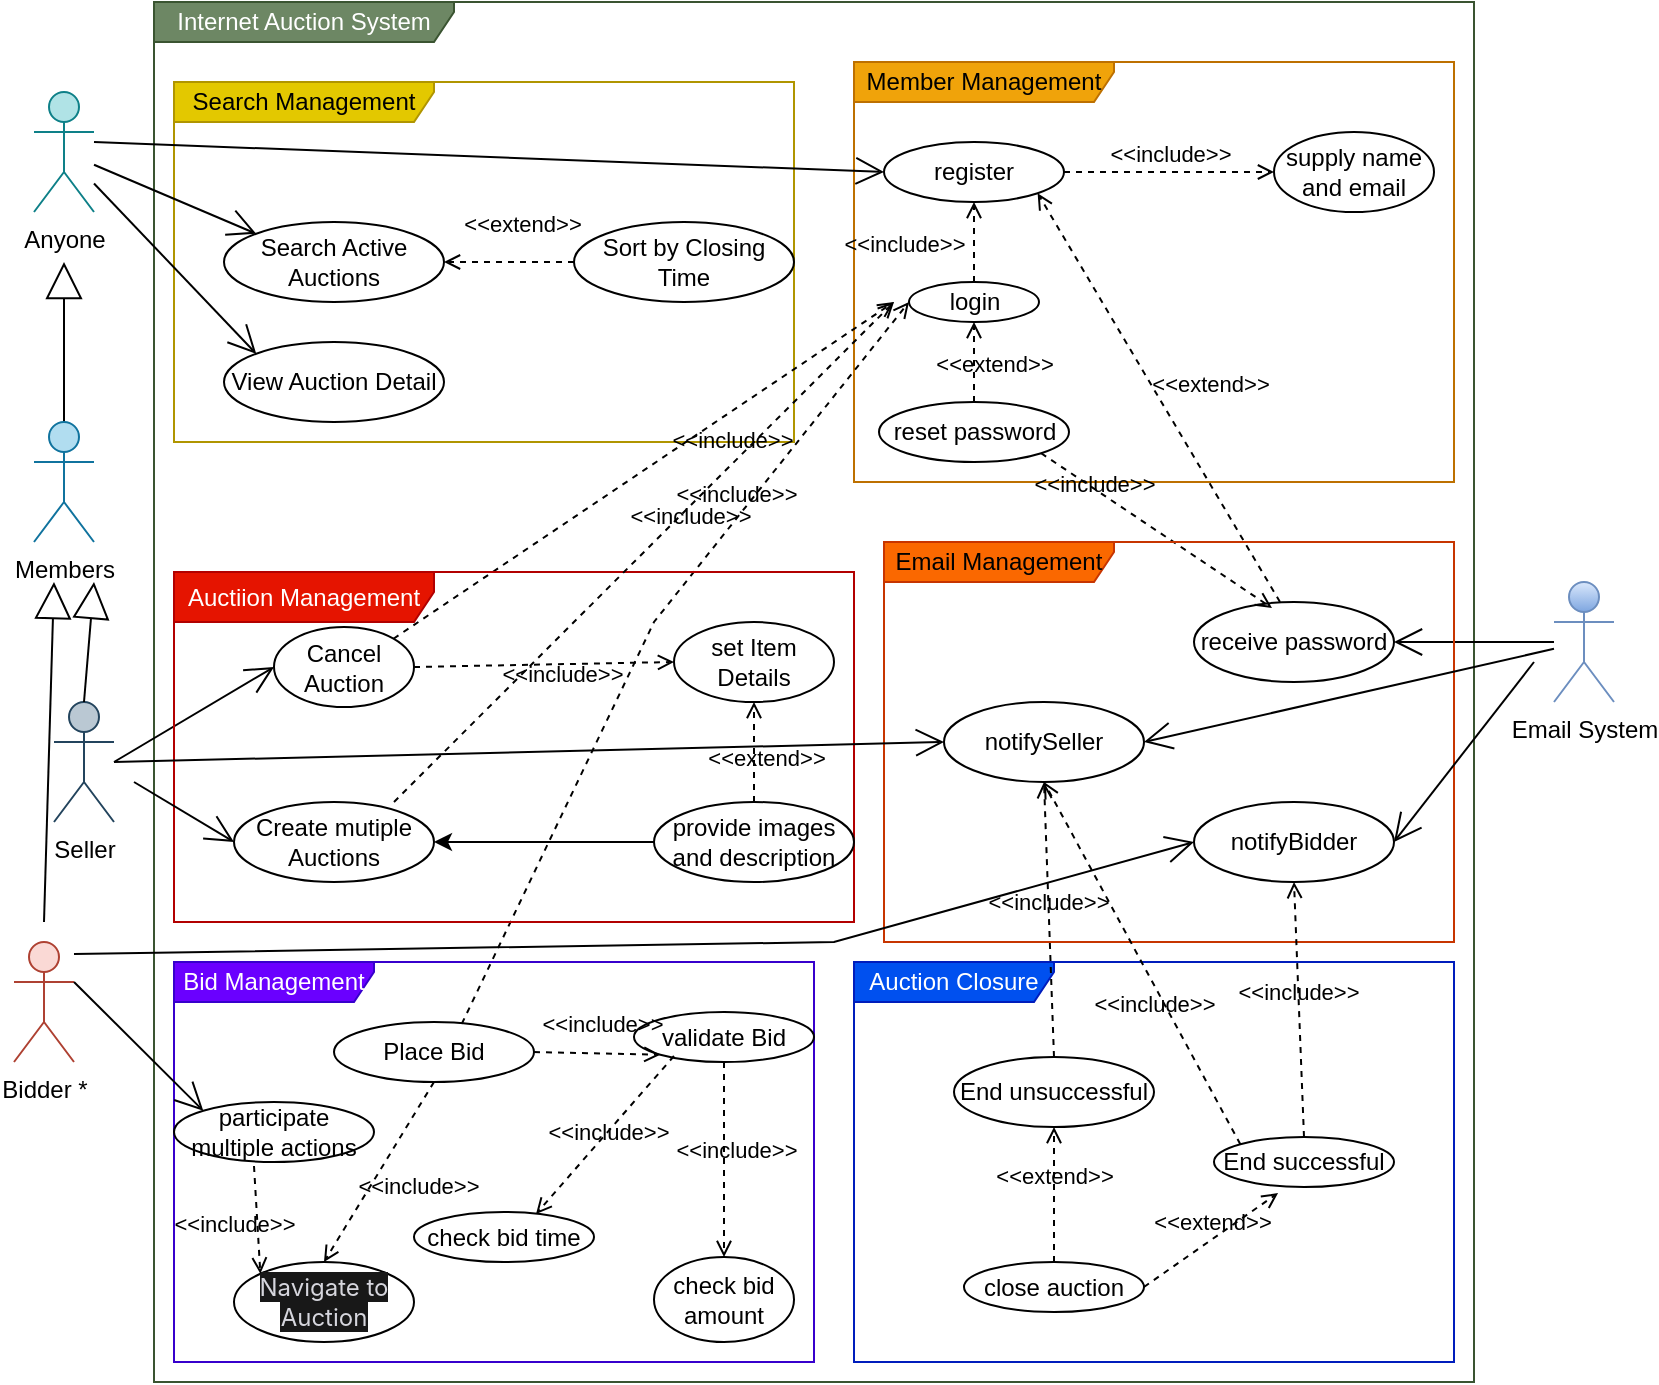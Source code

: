 <mxfile version="27.0.5">
  <diagram name="第 1 页" id="VBuOHBF5glxZD--GXpSJ">
    <mxGraphModel dx="1084" dy="716" grid="1" gridSize="10" guides="1" tooltips="1" connect="1" arrows="1" fold="1" page="1" pageScale="1" pageWidth="2339" pageHeight="3300" math="0" shadow="0">
      <root>
        <mxCell id="0" />
        <mxCell id="1" parent="0" />
        <mxCell id="ZD6XAjj-glJ6VHvO1Yao-1" value="Internet Auction System" style="shape=umlFrame;whiteSpace=wrap;html=1;pointerEvents=0;width=150;height=20;fillColor=#6d8764;fontColor=#ffffff;strokeColor=#3A5431;" parent="1" vertex="1">
          <mxGeometry x="150" y="110" width="660" height="690" as="geometry" />
        </mxCell>
        <mxCell id="ZD6XAjj-glJ6VHvO1Yao-2" value="Search Active Auctions" style="ellipse;whiteSpace=wrap;html=1;" parent="1" vertex="1">
          <mxGeometry x="185" y="220" width="110" height="40" as="geometry" />
        </mxCell>
        <mxCell id="ZD6XAjj-glJ6VHvO1Yao-4" value="View Auction Detail" style="ellipse;whiteSpace=wrap;html=1;" parent="1" vertex="1">
          <mxGeometry x="185" y="280" width="110" height="40" as="geometry" />
        </mxCell>
        <mxCell id="ZD6XAjj-glJ6VHvO1Yao-5" value="Anyone" style="shape=umlActor;verticalLabelPosition=bottom;verticalAlign=top;html=1;fillColor=#b0e3e6;strokeColor=#0e8088;" parent="1" vertex="1">
          <mxGeometry x="90" y="155" width="30" height="60" as="geometry" />
        </mxCell>
        <mxCell id="ZD6XAjj-glJ6VHvO1Yao-12" value="Place Bid" style="ellipse;whiteSpace=wrap;html=1;" parent="1" vertex="1">
          <mxGeometry x="240" y="620" width="100" height="30" as="geometry" />
        </mxCell>
        <mxCell id="ZD6XAjj-glJ6VHvO1Yao-14" value="Cancel Auction" style="ellipse;whiteSpace=wrap;html=1;" parent="1" vertex="1">
          <mxGeometry x="210" y="422.5" width="70" height="40" as="geometry" />
        </mxCell>
        <mxCell id="ZD6XAjj-glJ6VHvO1Yao-17" value="register" style="ellipse;whiteSpace=wrap;html=1;" parent="1" vertex="1">
          <mxGeometry x="515" y="180" width="90" height="30" as="geometry" />
        </mxCell>
        <mxCell id="ZD6XAjj-glJ6VHvO1Yao-18" value="supply name and email" style="ellipse;whiteSpace=wrap;html=1;" parent="1" vertex="1">
          <mxGeometry x="710" y="175" width="80" height="40" as="geometry" />
        </mxCell>
        <mxCell id="ZD6XAjj-glJ6VHvO1Yao-21" value="Search Management" style="shape=umlFrame;whiteSpace=wrap;html=1;pointerEvents=0;width=130;height=20;fillColor=#e3c800;fontColor=#000000;strokeColor=#B09500;" parent="1" vertex="1">
          <mxGeometry x="160" y="150" width="310" height="180" as="geometry" />
        </mxCell>
        <mxCell id="ZD6XAjj-glJ6VHvO1Yao-22" value="login" style="ellipse;whiteSpace=wrap;html=1;" parent="1" vertex="1">
          <mxGeometry x="527.5" y="250" width="65" height="20" as="geometry" />
        </mxCell>
        <mxCell id="ZD6XAjj-glJ6VHvO1Yao-23" value="reset password" style="ellipse;whiteSpace=wrap;html=1;" parent="1" vertex="1">
          <mxGeometry x="512.5" y="310" width="95" height="30" as="geometry" />
        </mxCell>
        <mxCell id="ZD6XAjj-glJ6VHvO1Yao-24" value="Member Management" style="shape=umlFrame;whiteSpace=wrap;html=1;pointerEvents=0;width=130;height=20;fillColor=#f0a30a;fontColor=#000000;strokeColor=#BD7000;" parent="1" vertex="1">
          <mxGeometry x="500" y="140" width="300" height="210" as="geometry" />
        </mxCell>
        <mxCell id="ZD6XAjj-glJ6VHvO1Yao-26" value="Email System" style="shape=umlActor;verticalLabelPosition=bottom;verticalAlign=top;html=1;fillColor=#dae8fc;gradientColor=#7ea6e0;strokeColor=#6c8ebf;" parent="1" vertex="1">
          <mxGeometry x="850" y="400" width="30" height="60" as="geometry" />
        </mxCell>
        <mxCell id="ZD6XAjj-glJ6VHvO1Yao-28" value="" style="endArrow=open;endFill=1;endSize=12;html=1;rounded=0;entryX=0;entryY=0;entryDx=0;entryDy=0;" parent="1" source="ZD6XAjj-glJ6VHvO1Yao-5" target="ZD6XAjj-glJ6VHvO1Yao-2" edge="1">
          <mxGeometry width="160" relative="1" as="geometry">
            <mxPoint x="130" y="300" as="sourcePoint" />
            <mxPoint x="290" y="300" as="targetPoint" />
          </mxGeometry>
        </mxCell>
        <mxCell id="ZD6XAjj-glJ6VHvO1Yao-29" value="" style="endArrow=open;endFill=1;endSize=12;html=1;rounded=0;entryX=0;entryY=0;entryDx=0;entryDy=0;" parent="1" source="ZD6XAjj-glJ6VHvO1Yao-5" target="ZD6XAjj-glJ6VHvO1Yao-4" edge="1">
          <mxGeometry width="160" relative="1" as="geometry">
            <mxPoint x="130" y="310" as="sourcePoint" />
            <mxPoint x="230" y="250" as="targetPoint" />
          </mxGeometry>
        </mxCell>
        <mxCell id="ZD6XAjj-glJ6VHvO1Yao-30" value="" style="endArrow=block;endSize=16;endFill=0;html=1;rounded=0;" parent="1" source="ZD6XAjj-glJ6VHvO1Yao-11" edge="1">
          <mxGeometry width="160" relative="1" as="geometry">
            <mxPoint x="100" y="460" as="sourcePoint" />
            <mxPoint x="105" y="240" as="targetPoint" />
          </mxGeometry>
        </mxCell>
        <mxCell id="ZD6XAjj-glJ6VHvO1Yao-32" value="" style="endArrow=open;endFill=1;endSize=12;html=1;rounded=0;entryX=0;entryY=0.5;entryDx=0;entryDy=0;" parent="1" target="ZD6XAjj-glJ6VHvO1Yao-14" edge="1">
          <mxGeometry width="160" relative="1" as="geometry">
            <mxPoint x="130" y="490" as="sourcePoint" />
            <mxPoint x="230" y="494.5" as="targetPoint" />
          </mxGeometry>
        </mxCell>
        <mxCell id="ZD6XAjj-glJ6VHvO1Yao-33" value="&amp;lt;&amp;lt;include&amp;gt;&amp;gt;" style="html=1;verticalAlign=bottom;labelBackgroundColor=none;endArrow=open;endFill=0;dashed=1;rounded=0;entryX=0;entryY=0.5;entryDx=0;entryDy=0;exitX=0.639;exitY=0.03;exitDx=0;exitDy=0;exitPerimeter=0;" parent="1" source="ZD6XAjj-glJ6VHvO1Yao-12" target="ZD6XAjj-glJ6VHvO1Yao-22" edge="1">
          <mxGeometry x="0.255" y="13" width="160" relative="1" as="geometry">
            <mxPoint x="340" y="470" as="sourcePoint" />
            <mxPoint x="500" y="470" as="targetPoint" />
            <mxPoint as="offset" />
            <Array as="points">
              <mxPoint x="400" y="420" />
            </Array>
          </mxGeometry>
        </mxCell>
        <mxCell id="ZD6XAjj-glJ6VHvO1Yao-34" value="" style="endArrow=open;endFill=1;endSize=12;html=1;rounded=0;entryX=0;entryY=0.5;entryDx=0;entryDy=0;" parent="1" target="ZD6XAjj-glJ6VHvO1Yao-17" edge="1">
          <mxGeometry width="160" relative="1" as="geometry">
            <mxPoint x="120" y="180" as="sourcePoint" />
            <mxPoint x="230" y="250" as="targetPoint" />
          </mxGeometry>
        </mxCell>
        <mxCell id="ZD6XAjj-glJ6VHvO1Yao-35" value="&amp;lt;&amp;lt;extend&amp;gt;&amp;gt;" style="html=1;verticalAlign=bottom;labelBackgroundColor=none;endArrow=open;endFill=0;dashed=1;rounded=0;exitX=0.5;exitY=0;exitDx=0;exitDy=0;entryX=0.5;entryY=1;entryDx=0;entryDy=0;" parent="1" source="ZD6XAjj-glJ6VHvO1Yao-23" target="ZD6XAjj-glJ6VHvO1Yao-22" edge="1">
          <mxGeometry x="-0.5" y="-10" width="160" relative="1" as="geometry">
            <mxPoint x="650" y="310" as="sourcePoint" />
            <mxPoint x="810" y="310" as="targetPoint" />
            <mxPoint as="offset" />
          </mxGeometry>
        </mxCell>
        <mxCell id="ZD6XAjj-glJ6VHvO1Yao-36" value="&amp;lt;&amp;lt;include&amp;gt;&amp;gt;" style="html=1;verticalAlign=bottom;labelBackgroundColor=none;endArrow=open;endFill=0;dashed=1;rounded=0;entryX=0;entryY=0.5;entryDx=0;entryDy=0;exitX=1;exitY=0.5;exitDx=0;exitDy=0;" parent="1" source="ZD6XAjj-glJ6VHvO1Yao-17" target="ZD6XAjj-glJ6VHvO1Yao-18" edge="1">
          <mxGeometry width="160" relative="1" as="geometry">
            <mxPoint x="350" y="470" as="sourcePoint" />
            <mxPoint x="530" y="280" as="targetPoint" />
          </mxGeometry>
        </mxCell>
        <mxCell id="ZD6XAjj-glJ6VHvO1Yao-37" value="&amp;lt;&amp;lt;include&amp;gt;&amp;gt;" style="html=1;verticalAlign=bottom;labelBackgroundColor=none;endArrow=open;endFill=0;dashed=1;rounded=0;exitX=1;exitY=0;exitDx=0;exitDy=0;" parent="1" source="ZD6XAjj-glJ6VHvO1Yao-14" edge="1">
          <mxGeometry x="0.265" y="-19" width="160" relative="1" as="geometry">
            <mxPoint x="350" y="480" as="sourcePoint" />
            <mxPoint x="520" y="260" as="targetPoint" />
            <mxPoint as="offset" />
          </mxGeometry>
        </mxCell>
        <mxCell id="ZD6XAjj-glJ6VHvO1Yao-38" value="&amp;lt;&amp;lt;include&amp;gt;&amp;gt;" style="html=1;verticalAlign=bottom;labelBackgroundColor=none;endArrow=open;endFill=0;dashed=1;rounded=0;entryX=0.5;entryY=1;entryDx=0;entryDy=0;exitX=0.5;exitY=0;exitDx=0;exitDy=0;" parent="1" source="ZD6XAjj-glJ6VHvO1Yao-22" target="ZD6XAjj-glJ6VHvO1Yao-17" edge="1">
          <mxGeometry x="-0.5" y="35" width="160" relative="1" as="geometry">
            <mxPoint x="630" y="290" as="sourcePoint" />
            <mxPoint x="670" y="280" as="targetPoint" />
            <mxPoint as="offset" />
          </mxGeometry>
        </mxCell>
        <mxCell id="ZD6XAjj-glJ6VHvO1Yao-39" value="receive password" style="ellipse;whiteSpace=wrap;html=1;" parent="1" vertex="1">
          <mxGeometry x="670" y="410" width="100" height="40" as="geometry" />
        </mxCell>
        <mxCell id="ZD6XAjj-glJ6VHvO1Yao-40" value="&amp;lt;&amp;lt;extend&amp;gt;&amp;gt;" style="html=1;verticalAlign=bottom;labelBackgroundColor=none;endArrow=open;endFill=0;dashed=1;rounded=0;entryX=1;entryY=1;entryDx=0;entryDy=0;exitX=0.43;exitY=0;exitDx=0;exitDy=0;exitPerimeter=0;" parent="1" source="ZD6XAjj-glJ6VHvO1Yao-39" target="ZD6XAjj-glJ6VHvO1Yao-17" edge="1">
          <mxGeometry x="-0.121" y="-21" width="160" relative="1" as="geometry">
            <mxPoint x="720" y="410" as="sourcePoint" />
            <mxPoint x="580" y="300" as="targetPoint" />
            <mxPoint y="1" as="offset" />
          </mxGeometry>
        </mxCell>
        <mxCell id="ZD6XAjj-glJ6VHvO1Yao-41" value="" style="endArrow=open;endFill=1;endSize=12;html=1;rounded=0;entryX=1;entryY=0.5;entryDx=0;entryDy=0;" parent="1" source="ZD6XAjj-glJ6VHvO1Yao-26" target="ZD6XAjj-glJ6VHvO1Yao-39" edge="1">
          <mxGeometry width="160" relative="1" as="geometry">
            <mxPoint x="610" y="490" as="sourcePoint" />
            <mxPoint x="770" y="490" as="targetPoint" />
          </mxGeometry>
        </mxCell>
        <mxCell id="ZD6XAjj-glJ6VHvO1Yao-43" value="&amp;lt;&amp;lt;include&amp;gt;&amp;gt;" style="html=1;verticalAlign=bottom;labelBackgroundColor=none;endArrow=open;endFill=0;dashed=1;rounded=0;entryX=0.39;entryY=0.075;entryDx=0;entryDy=0;exitX=1;exitY=1;exitDx=0;exitDy=0;entryPerimeter=0;" parent="1" source="ZD6XAjj-glJ6VHvO1Yao-23" target="ZD6XAjj-glJ6VHvO1Yao-39" edge="1">
          <mxGeometry x="-0.492" y="-6" width="160" relative="1" as="geometry">
            <mxPoint x="580" y="280" as="sourcePoint" />
            <mxPoint x="580" y="240" as="targetPoint" />
            <mxPoint as="offset" />
          </mxGeometry>
        </mxCell>
        <mxCell id="ZD6XAjj-glJ6VHvO1Yao-11" value="Members" style="shape=umlActor;verticalLabelPosition=bottom;verticalAlign=top;html=1;fillColor=#b1ddf0;strokeColor=#10739e;" parent="1" vertex="1">
          <mxGeometry x="90" y="320" width="30" height="60" as="geometry" />
        </mxCell>
        <mxCell id="ZD6XAjj-glJ6VHvO1Yao-49" value="Seller" style="shape=umlActor;verticalLabelPosition=bottom;verticalAlign=top;html=1;fillColor=#bac8d3;strokeColor=#23445d;" parent="1" vertex="1">
          <mxGeometry x="100" y="460" width="30" height="60" as="geometry" />
        </mxCell>
        <mxCell id="ZD6XAjj-glJ6VHvO1Yao-50" value="Bidder *" style="shape=umlActor;verticalLabelPosition=bottom;verticalAlign=top;html=1;fillColor=#fad9d5;strokeColor=#ae4132;" parent="1" vertex="1">
          <mxGeometry x="80" y="580" width="30" height="60" as="geometry" />
        </mxCell>
        <mxCell id="ZD6XAjj-glJ6VHvO1Yao-51" value="" style="endArrow=block;endSize=16;endFill=0;html=1;rounded=0;exitX=0.5;exitY=0;exitDx=0;exitDy=0;exitPerimeter=0;" parent="1" source="ZD6XAjj-glJ6VHvO1Yao-49" edge="1">
          <mxGeometry width="160" relative="1" as="geometry">
            <mxPoint x="110" y="460" as="sourcePoint" />
            <mxPoint x="120" y="400" as="targetPoint" />
          </mxGeometry>
        </mxCell>
        <mxCell id="ZD6XAjj-glJ6VHvO1Yao-53" value="" style="endArrow=block;endSize=16;endFill=0;html=1;rounded=0;" parent="1" edge="1">
          <mxGeometry width="160" relative="1" as="geometry">
            <mxPoint x="95" y="570" as="sourcePoint" />
            <mxPoint x="100" y="400" as="targetPoint" />
          </mxGeometry>
        </mxCell>
        <mxCell id="ZD6XAjj-glJ6VHvO1Yao-55" value="Sort by Closing Time" style="ellipse;whiteSpace=wrap;html=1;" parent="1" vertex="1">
          <mxGeometry x="360" y="220" width="110" height="40" as="geometry" />
        </mxCell>
        <mxCell id="ZD6XAjj-glJ6VHvO1Yao-56" value="&amp;lt;&amp;lt;extend&amp;gt;&amp;gt;" style="html=1;verticalAlign=bottom;labelBackgroundColor=none;endArrow=open;endFill=0;dashed=1;rounded=0;exitX=0;exitY=0.5;exitDx=0;exitDy=0;entryX=1;entryY=0.5;entryDx=0;entryDy=0;" parent="1" source="ZD6XAjj-glJ6VHvO1Yao-55" target="ZD6XAjj-glJ6VHvO1Yao-2" edge="1">
          <mxGeometry x="-0.2" y="-10" width="160" relative="1" as="geometry">
            <mxPoint x="704" y="293" as="sourcePoint" />
            <mxPoint x="607" y="226" as="targetPoint" />
            <mxPoint as="offset" />
          </mxGeometry>
        </mxCell>
        <mxCell id="ZD6XAjj-glJ6VHvO1Yao-57" value="Auctiion Management" style="shape=umlFrame;whiteSpace=wrap;html=1;pointerEvents=0;width=130;height=25;fillColor=#e51400;fontColor=#ffffff;strokeColor=#B20000;" parent="1" vertex="1">
          <mxGeometry x="160" y="395" width="340" height="175" as="geometry" />
        </mxCell>
        <mxCell id="ZD6XAjj-glJ6VHvO1Yao-59" value="set Item Details" style="ellipse;whiteSpace=wrap;html=1;" parent="1" vertex="1">
          <mxGeometry x="410" y="420" width="80" height="40" as="geometry" />
        </mxCell>
        <mxCell id="ZD6XAjj-glJ6VHvO1Yao-60" value="&amp;lt;&amp;lt;include&amp;gt;&amp;gt;" style="html=1;verticalAlign=bottom;labelBackgroundColor=none;endArrow=open;endFill=0;dashed=1;rounded=0;entryX=0;entryY=0.5;entryDx=0;entryDy=0;exitX=1;exitY=0.5;exitDx=0;exitDy=0;" parent="1" source="ZD6XAjj-glJ6VHvO1Yao-14" target="ZD6XAjj-glJ6VHvO1Yao-59" edge="1">
          <mxGeometry x="0.139" y="-14" width="160" relative="1" as="geometry">
            <mxPoint x="310" y="520" as="sourcePoint" />
            <mxPoint x="530" y="270" as="targetPoint" />
            <mxPoint as="offset" />
          </mxGeometry>
        </mxCell>
        <mxCell id="M_wl0f6T4ojcvzVjW1EA-7" value="" style="edgeStyle=orthogonalEdgeStyle;rounded=0;orthogonalLoop=1;jettySize=auto;html=1;" edge="1" parent="1" source="ZD6XAjj-glJ6VHvO1Yao-65" target="ZD6XAjj-glJ6VHvO1Yao-67">
          <mxGeometry relative="1" as="geometry" />
        </mxCell>
        <mxCell id="ZD6XAjj-glJ6VHvO1Yao-65" value="provide images and description" style="ellipse;whiteSpace=wrap;html=1;" parent="1" vertex="1">
          <mxGeometry x="400" y="510" width="100" height="40" as="geometry" />
        </mxCell>
        <mxCell id="ZD6XAjj-glJ6VHvO1Yao-66" value="&amp;lt;&amp;lt;extend&amp;gt;&amp;gt;" style="html=1;verticalAlign=bottom;labelBackgroundColor=none;endArrow=open;endFill=0;dashed=1;rounded=0;entryX=0.5;entryY=1;entryDx=0;entryDy=0;exitX=0.5;exitY=0;exitDx=0;exitDy=0;" parent="1" source="ZD6XAjj-glJ6VHvO1Yao-65" edge="1" target="ZD6XAjj-glJ6VHvO1Yao-59">
          <mxGeometry x="-0.451" y="-5" width="160" relative="1" as="geometry">
            <mxPoint x="450" y="510" as="sourcePoint" />
            <mxPoint x="450" y="470" as="targetPoint" />
            <mxPoint x="1" as="offset" />
          </mxGeometry>
        </mxCell>
        <mxCell id="ZD6XAjj-glJ6VHvO1Yao-67" value="Create mutiple Aucti&lt;span style=&quot;color: rgba(0, 0, 0, 0); font-family: monospace; font-size: 0px; text-align: start; text-wrap: nowrap;&quot;&gt;%3CmxGraphModel%3E%3Croot%3E%3CmxCell%20id%3D%220%22%2F%3E%3CmxCell%20id%3D%221%22%20parent%3D%220%22%2F%3E%3CmxCell%20id%3D%222%22%20value%3D%22%26amp%3Blt%3B%26amp%3Blt%3Bextend%26amp%3Bgt%3B%26amp%3Bgt%3B%22%20style%3D%22html%3D1%3BverticalAlign%3Dbottom%3BlabelBackgroundColor%3Dnone%3BendArrow%3Dopen%3BendFill%3D0%3Bdashed%3D1%3Brounded%3D0%3BexitX%3D0.04%3BexitY%3D0.325%3BexitDx%3D0%3BexitDy%3D0%3BentryX%3D1%3BentryY%3D1%3BentryDx%3D0%3BentryDy%3D0%3BexitPerimeter%3D0%3B%22%20edge%3D%221%22%20parent%3D%221%22%3E%3CmxGeometry%20x%3D%22-1%22%20y%3D%22-20%22%20width%3D%22160%22%20relative%3D%221%22%20as%3D%22geometry%22%3E%3CmxPoint%20x%3D%22624%22%20y%3D%22283%22%20as%3D%22sourcePoint%22%2F%3E%3CmxPoint%20x%3D%22527%22%20y%3D%22216%22%20as%3D%22targetPoint%22%2F%3E%3CmxPoint%20as%3D%22offset%22%2F%3E%3C%2FmxGeometry%3E%3C%2FmxCell%3E%3C%2Froot%3E%3C%2FmxGraphModel%3E&lt;/span&gt;ons" style="ellipse;whiteSpace=wrap;html=1;" parent="1" vertex="1">
          <mxGeometry x="190" y="510" width="100" height="40" as="geometry" />
        </mxCell>
        <mxCell id="ZD6XAjj-glJ6VHvO1Yao-68" value="" style="endArrow=open;endFill=1;endSize=12;html=1;rounded=0;entryX=0;entryY=0.5;entryDx=0;entryDy=0;" parent="1" target="ZD6XAjj-glJ6VHvO1Yao-67" edge="1">
          <mxGeometry width="160" relative="1" as="geometry">
            <mxPoint x="140" y="500" as="sourcePoint" />
            <mxPoint x="220" y="460" as="targetPoint" />
          </mxGeometry>
        </mxCell>
        <mxCell id="ZD6XAjj-glJ6VHvO1Yao-69" value="Email Management" style="shape=umlFrame;whiteSpace=wrap;html=1;pointerEvents=0;width=115;height=20;fillColor=#fa6800;fontColor=#000000;strokeColor=#C73500;" parent="1" vertex="1">
          <mxGeometry x="515" y="380" width="285" height="200" as="geometry" />
        </mxCell>
        <mxCell id="ZD6XAjj-glJ6VHvO1Yao-70" value="Bid Management" style="shape=umlFrame;whiteSpace=wrap;html=1;pointerEvents=0;width=100;height=20;fillColor=#6a00ff;fontColor=#ffffff;strokeColor=#3700CC;" parent="1" vertex="1">
          <mxGeometry x="160" y="590" width="320" height="200" as="geometry" />
        </mxCell>
        <mxCell id="ZD6XAjj-glJ6VHvO1Yao-71" value="validate Bid" style="ellipse;whiteSpace=wrap;html=1;" parent="1" vertex="1">
          <mxGeometry x="390" y="615" width="90" height="25" as="geometry" />
        </mxCell>
        <mxCell id="ZD6XAjj-glJ6VHvO1Yao-72" value="&amp;lt;&amp;lt;include&amp;gt;&amp;gt;" style="html=1;verticalAlign=bottom;labelBackgroundColor=none;endArrow=open;endFill=0;dashed=1;rounded=0;entryX=0;entryY=1;entryDx=0;entryDy=0;exitX=1;exitY=0.5;exitDx=0;exitDy=0;" parent="1" source="ZD6XAjj-glJ6VHvO1Yao-12" target="ZD6XAjj-glJ6VHvO1Yao-71" edge="1">
          <mxGeometry x="0.079" y="6" width="160" relative="1" as="geometry">
            <mxPoint x="310" y="665" as="sourcePoint" />
            <mxPoint x="525" y="270" as="targetPoint" />
            <mxPoint as="offset" />
          </mxGeometry>
        </mxCell>
        <mxCell id="ZD6XAjj-glJ6VHvO1Yao-73" value="check bid time" style="ellipse;whiteSpace=wrap;html=1;" parent="1" vertex="1">
          <mxGeometry x="280" y="715" width="90" height="25" as="geometry" />
        </mxCell>
        <mxCell id="ZD6XAjj-glJ6VHvO1Yao-74" value="check bid amount" style="ellipse;whiteSpace=wrap;html=1;" parent="1" vertex="1">
          <mxGeometry x="400" y="737.5" width="70" height="42.5" as="geometry" />
        </mxCell>
        <mxCell id="ZD6XAjj-glJ6VHvO1Yao-75" value="&amp;lt;&amp;lt;include&amp;gt;&amp;gt;" style="html=1;verticalAlign=bottom;labelBackgroundColor=none;endArrow=open;endFill=0;dashed=1;rounded=0;entryX=0.5;entryY=0;entryDx=0;entryDy=0;exitX=0.5;exitY=1;exitDx=0;exitDy=0;" parent="1" source="ZD6XAjj-glJ6VHvO1Yao-71" target="ZD6XAjj-glJ6VHvO1Yao-74" edge="1">
          <mxGeometry x="0.079" y="6" width="160" relative="1" as="geometry">
            <mxPoint x="310" y="665" as="sourcePoint" />
            <mxPoint x="403" y="666" as="targetPoint" />
            <mxPoint as="offset" />
          </mxGeometry>
        </mxCell>
        <mxCell id="ZD6XAjj-glJ6VHvO1Yao-76" value="&amp;lt;&amp;lt;include&amp;gt;&amp;gt;" style="html=1;verticalAlign=bottom;labelBackgroundColor=none;endArrow=open;endFill=0;dashed=1;rounded=0;entryX=0.678;entryY=0.04;entryDx=0;entryDy=0;exitX=0.222;exitY=0.88;exitDx=0;exitDy=0;exitPerimeter=0;entryPerimeter=0;" parent="1" source="ZD6XAjj-glJ6VHvO1Yao-71" target="ZD6XAjj-glJ6VHvO1Yao-73" edge="1">
          <mxGeometry x="0.079" y="6" width="160" relative="1" as="geometry">
            <mxPoint x="415" y="671" as="sourcePoint" />
            <mxPoint x="376" y="738" as="targetPoint" />
            <mxPoint as="offset" />
          </mxGeometry>
        </mxCell>
        <mxCell id="ZD6XAjj-glJ6VHvO1Yao-77" value="Auction Closure" style="shape=umlFrame;whiteSpace=wrap;html=1;pointerEvents=0;width=100;height=20;fillColor=#0050ef;fontColor=#ffffff;strokeColor=#001DBC;" parent="1" vertex="1">
          <mxGeometry x="500" y="590" width="300" height="200" as="geometry" />
        </mxCell>
        <mxCell id="ZD6XAjj-glJ6VHvO1Yao-78" value="&amp;lt;&amp;lt;include&amp;gt;&amp;gt;" style="html=1;verticalAlign=bottom;labelBackgroundColor=none;endArrow=open;endFill=0;dashed=1;rounded=0;exitX=0.8;exitY=0;exitDx=0;exitDy=0;exitPerimeter=0;" parent="1" source="ZD6XAjj-glJ6VHvO1Yao-67" edge="1">
          <mxGeometry x="0.265" y="-19" width="160" relative="1" as="geometry">
            <mxPoint x="320" y="460" as="sourcePoint" />
            <mxPoint x="520" y="260" as="targetPoint" />
            <mxPoint as="offset" />
          </mxGeometry>
        </mxCell>
        <mxCell id="ZD6XAjj-glJ6VHvO1Yao-80" value="close auction" style="ellipse;whiteSpace=wrap;html=1;" parent="1" vertex="1">
          <mxGeometry x="555" y="740" width="90" height="25" as="geometry" />
        </mxCell>
        <mxCell id="ZD6XAjj-glJ6VHvO1Yao-81" value="End successful" style="ellipse;whiteSpace=wrap;html=1;" parent="1" vertex="1">
          <mxGeometry x="680" y="677.5" width="90" height="25" as="geometry" />
        </mxCell>
        <mxCell id="ZD6XAjj-glJ6VHvO1Yao-82" value="End unsuccessful" style="ellipse;whiteSpace=wrap;html=1;" parent="1" vertex="1">
          <mxGeometry x="550" y="637.5" width="100" height="35" as="geometry" />
        </mxCell>
        <mxCell id="ZD6XAjj-glJ6VHvO1Yao-83" value="notifySeller" style="ellipse;whiteSpace=wrap;html=1;" parent="1" vertex="1">
          <mxGeometry x="545" y="460" width="100" height="40" as="geometry" />
        </mxCell>
        <mxCell id="ZD6XAjj-glJ6VHvO1Yao-84" value="&amp;lt;&amp;lt;extend&amp;gt;&amp;gt;" style="html=1;verticalAlign=bottom;labelBackgroundColor=none;endArrow=open;endFill=0;dashed=1;rounded=0;exitX=1;exitY=0.5;exitDx=0;exitDy=0;entryX=0.356;entryY=1.12;entryDx=0;entryDy=0;entryPerimeter=0;" parent="1" source="ZD6XAjj-glJ6VHvO1Yao-80" target="ZD6XAjj-glJ6VHvO1Yao-81" edge="1">
          <mxGeometry width="160" relative="1" as="geometry">
            <mxPoint x="530" y="710" as="sourcePoint" />
            <mxPoint x="690" y="710" as="targetPoint" />
          </mxGeometry>
        </mxCell>
        <mxCell id="ZD6XAjj-glJ6VHvO1Yao-85" value="&amp;lt;&amp;lt;extend&amp;gt;&amp;gt;" style="html=1;verticalAlign=bottom;labelBackgroundColor=none;endArrow=open;endFill=0;dashed=1;rounded=0;exitX=0.5;exitY=0;exitDx=0;exitDy=0;entryX=0.5;entryY=1;entryDx=0;entryDy=0;" parent="1" source="ZD6XAjj-glJ6VHvO1Yao-80" target="ZD6XAjj-glJ6VHvO1Yao-82" edge="1">
          <mxGeometry width="160" relative="1" as="geometry">
            <mxPoint x="560" y="750" as="sourcePoint" />
            <mxPoint x="592" y="683" as="targetPoint" />
          </mxGeometry>
        </mxCell>
        <mxCell id="ZD6XAjj-glJ6VHvO1Yao-86" value="notifyBidder" style="ellipse;whiteSpace=wrap;html=1;" parent="1" vertex="1">
          <mxGeometry x="670" y="510" width="100" height="40" as="geometry" />
        </mxCell>
        <mxCell id="ZD6XAjj-glJ6VHvO1Yao-87" value="" style="endArrow=open;endFill=1;endSize=12;html=1;rounded=0;entryX=1;entryY=0.5;entryDx=0;entryDy=0;" parent="1" target="ZD6XAjj-glJ6VHvO1Yao-83" edge="1" source="ZD6XAjj-glJ6VHvO1Yao-26">
          <mxGeometry width="160" relative="1" as="geometry">
            <mxPoint x="860" y="476" as="sourcePoint" />
            <mxPoint x="730" y="440" as="targetPoint" />
          </mxGeometry>
        </mxCell>
        <mxCell id="ZD6XAjj-glJ6VHvO1Yao-88" value="" style="endArrow=open;endFill=1;endSize=12;html=1;rounded=0;entryX=1;entryY=0.5;entryDx=0;entryDy=0;" parent="1" target="ZD6XAjj-glJ6VHvO1Yao-86" edge="1">
          <mxGeometry width="160" relative="1" as="geometry">
            <mxPoint x="840" y="440" as="sourcePoint" />
            <mxPoint x="740" y="510" as="targetPoint" />
          </mxGeometry>
        </mxCell>
        <mxCell id="ZD6XAjj-glJ6VHvO1Yao-89" value="&amp;lt;&amp;lt;include&amp;gt;&amp;gt;" style="html=1;verticalAlign=bottom;labelBackgroundColor=none;endArrow=open;endFill=0;dashed=1;rounded=0;exitX=0.5;exitY=0;exitDx=0;exitDy=0;entryX=0.5;entryY=1;entryDx=0;entryDy=0;" parent="1" source="ZD6XAjj-glJ6VHvO1Yao-81" target="ZD6XAjj-glJ6VHvO1Yao-86" edge="1">
          <mxGeometry width="160" relative="1" as="geometry">
            <mxPoint x="740" y="650" as="sourcePoint" />
            <mxPoint x="900" y="650" as="targetPoint" />
          </mxGeometry>
        </mxCell>
        <mxCell id="ZD6XAjj-glJ6VHvO1Yao-90" value="&amp;lt;&amp;lt;include&amp;gt;&amp;gt;" style="html=1;verticalAlign=bottom;labelBackgroundColor=none;endArrow=open;endFill=0;dashed=1;rounded=0;exitX=0;exitY=0;exitDx=0;exitDy=0;entryX=0.5;entryY=1;entryDx=0;entryDy=0;" parent="1" source="ZD6XAjj-glJ6VHvO1Yao-81" target="ZD6XAjj-glJ6VHvO1Yao-83" edge="1">
          <mxGeometry x="-0.279" y="9" width="160" relative="1" as="geometry">
            <mxPoint x="725" y="688" as="sourcePoint" />
            <mxPoint x="705" y="574" as="targetPoint" />
            <mxPoint as="offset" />
          </mxGeometry>
        </mxCell>
        <mxCell id="ZD6XAjj-glJ6VHvO1Yao-91" value="&amp;lt;&amp;lt;include&amp;gt;&amp;gt;" style="html=1;verticalAlign=bottom;labelBackgroundColor=none;endArrow=open;endFill=0;dashed=1;rounded=0;exitX=0.5;exitY=0;exitDx=0;exitDy=0;entryX=0.5;entryY=1;entryDx=0;entryDy=0;" parent="1" source="ZD6XAjj-glJ6VHvO1Yao-82" target="ZD6XAjj-glJ6VHvO1Yao-83" edge="1">
          <mxGeometry width="160" relative="1" as="geometry">
            <mxPoint x="693" y="691" as="sourcePoint" />
            <mxPoint x="680" y="532" as="targetPoint" />
          </mxGeometry>
        </mxCell>
        <mxCell id="ZD6XAjj-glJ6VHvO1Yao-92" value="" style="endArrow=open;endFill=1;endSize=12;html=1;rounded=0;entryX=0;entryY=0.5;entryDx=0;entryDy=0;" parent="1" target="ZD6XAjj-glJ6VHvO1Yao-83" edge="1">
          <mxGeometry width="160" relative="1" as="geometry">
            <mxPoint x="130" y="490" as="sourcePoint" />
            <mxPoint x="220" y="460" as="targetPoint" />
          </mxGeometry>
        </mxCell>
        <mxCell id="ZD6XAjj-glJ6VHvO1Yao-93" value="" style="endArrow=open;endFill=1;endSize=12;html=1;rounded=0;entryX=0;entryY=0.5;entryDx=0;entryDy=0;" parent="1" target="ZD6XAjj-glJ6VHvO1Yao-86" edge="1">
          <mxGeometry width="160" relative="1" as="geometry">
            <mxPoint x="110" y="586" as="sourcePoint" />
            <mxPoint x="640" y="510" as="targetPoint" />
            <Array as="points">
              <mxPoint x="490" y="580" />
            </Array>
          </mxGeometry>
        </mxCell>
        <mxCell id="ZD6XAjj-glJ6VHvO1Yao-95" value="&lt;font&gt;&lt;span style=&quot;color: rgb(214, 214, 221); font-family: -apple-system, &amp;quot;system-ui&amp;quot;, sans-serif; text-align: left; background-color: rgb(24, 24, 24);&quot;&gt;Navigate&lt;/span&gt;&lt;span style=&quot;color: rgb(214, 214, 221); font-family: -apple-system, &amp;quot;system-ui&amp;quot;, sans-serif; text-align: left; background-color: rgb(24, 24, 24);&quot;&gt;&amp;nbsp;to Auction&lt;/span&gt;&lt;/font&gt;" style="ellipse;whiteSpace=wrap;html=1;" parent="1" vertex="1">
          <mxGeometry x="190" y="740" width="90" height="40" as="geometry" />
        </mxCell>
        <mxCell id="ZD6XAjj-glJ6VHvO1Yao-97" value="&amp;lt;&amp;lt;include&amp;gt;&amp;gt;" style="html=1;verticalAlign=bottom;labelBackgroundColor=none;endArrow=open;endFill=0;dashed=1;rounded=0;entryX=0.5;entryY=0;entryDx=0;entryDy=0;exitX=0.5;exitY=1;exitDx=0;exitDy=0;" parent="1" source="ZD6XAjj-glJ6VHvO1Yao-12" target="ZD6XAjj-glJ6VHvO1Yao-95" edge="1">
          <mxGeometry x="0.074" y="25" width="160" relative="1" as="geometry">
            <mxPoint x="410" y="647" as="sourcePoint" />
            <mxPoint x="362" y="739" as="targetPoint" />
            <mxPoint as="offset" />
          </mxGeometry>
        </mxCell>
        <mxCell id="ZD6XAjj-glJ6VHvO1Yao-100" value="participate multiple actions" style="ellipse;whiteSpace=wrap;html=1;" parent="1" vertex="1">
          <mxGeometry x="160" y="660" width="100" height="30" as="geometry" />
        </mxCell>
        <mxCell id="ZD6XAjj-glJ6VHvO1Yao-102" value="" style="endArrow=open;endFill=1;endSize=12;html=1;rounded=0;entryX=0;entryY=0;entryDx=0;entryDy=0;exitX=1;exitY=0.333;exitDx=0;exitDy=0;exitPerimeter=0;" parent="1" source="ZD6XAjj-glJ6VHvO1Yao-50" target="ZD6XAjj-glJ6VHvO1Yao-100" edge="1">
          <mxGeometry width="160" relative="1" as="geometry">
            <mxPoint x="120" y="610" as="sourcePoint" />
            <mxPoint x="246" y="652" as="targetPoint" />
            <Array as="points" />
          </mxGeometry>
        </mxCell>
        <mxCell id="ZD6XAjj-glJ6VHvO1Yao-103" value="&amp;lt;&amp;lt;include&amp;gt;&amp;gt;" style="html=1;verticalAlign=bottom;labelBackgroundColor=none;endArrow=open;endFill=0;dashed=1;rounded=0;entryX=0;entryY=0;entryDx=0;entryDy=0;exitX=0.4;exitY=1.067;exitDx=0;exitDy=0;exitPerimeter=0;" parent="1" source="ZD6XAjj-glJ6VHvO1Yao-100" target="ZD6XAjj-glJ6VHvO1Yao-95" edge="1">
          <mxGeometry x="0.388" y="-12" width="160" relative="1" as="geometry">
            <mxPoint x="310" y="670" as="sourcePoint" />
            <mxPoint x="327" y="720" as="targetPoint" />
            <mxPoint as="offset" />
            <Array as="points" />
          </mxGeometry>
        </mxCell>
        <mxCell id="M_wl0f6T4ojcvzVjW1EA-5" style="edgeStyle=orthogonalEdgeStyle;rounded=0;orthogonalLoop=1;jettySize=auto;html=1;exitX=0.5;exitY=1;exitDx=0;exitDy=0;" edge="1" parent="1" source="ZD6XAjj-glJ6VHvO1Yao-95" target="ZD6XAjj-glJ6VHvO1Yao-95">
          <mxGeometry relative="1" as="geometry" />
        </mxCell>
      </root>
    </mxGraphModel>
  </diagram>
</mxfile>
